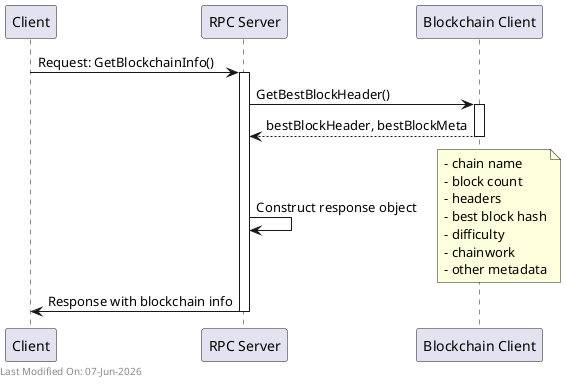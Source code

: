 @startuml rpc-get-blockchain-info
participant Client
participant "RPC Server" as RPC
participant "Blockchain Client" as Blockchain

Client -> RPC : Request: GetBlockchainInfo()
activate RPC

RPC -> Blockchain : GetBestBlockHeader()
activate Blockchain
Blockchain --> RPC : bestBlockHeader, bestBlockMeta
deactivate Blockchain

RPC -> RPC : Construct response object
note right
- chain name
- block count
- headers
- best block hash
- difficulty
- chainwork
- other metadata
end note

RPC -> Client : Response with blockchain info
deactivate RPC

left footer Last Modified On: %date("dd-MMM-yyyy")

@enduml
